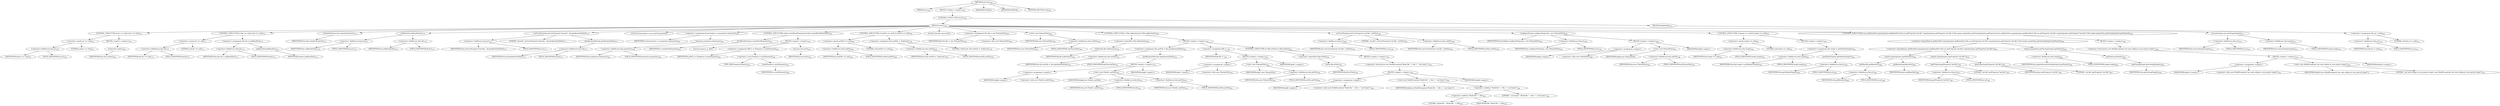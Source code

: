 digraph "execute" {  
"347" [label = <(METHOD,execute)<SUB>165</SUB>> ]
"12" [label = <(PARAM,this)<SUB>165</SUB>> ]
"348" [label = <(BLOCK,&lt;empty&gt;,&lt;empty&gt;)<SUB>165</SUB>> ]
"349" [label = <(CONTROL_STRUCTURE,try,try)<SUB>166</SUB>> ]
"350" [label = <(BLOCK,try,try)<SUB>166</SUB>> ]
"351" [label = <(CONTROL_STRUCTURE,if (p1 == null),if (p1 == null))<SUB>167</SUB>> ]
"352" [label = <(&lt;operator&gt;.equals,p1 == null)<SUB>167</SUB>> ]
"353" [label = <(&lt;operator&gt;.fieldAccess,this.p1)<SUB>167</SUB>> ]
"354" [label = <(IDENTIFIER,this,p1 == null)<SUB>167</SUB>> ]
"355" [label = <(FIELD_IDENTIFIER,p1,p1)<SUB>167</SUB>> ]
"356" [label = <(LITERAL,null,p1 == null)<SUB>167</SUB>> ]
"357" [label = <(BLOCK,&lt;empty&gt;,&lt;empty&gt;)<SUB>167</SUB>> ]
"358" [label = <(reinit,this.reinit())<SUB>168</SUB>> ]
"11" [label = <(IDENTIFIER,this,this.reinit())<SUB>168</SUB>> ]
"359" [label = <(CONTROL_STRUCTURE,if (dir == null),if (dir == null))<SUB>171</SUB>> ]
"360" [label = <(&lt;operator&gt;.equals,dir == null)<SUB>171</SUB>> ]
"361" [label = <(&lt;operator&gt;.fieldAccess,this.dir)<SUB>171</SUB>> ]
"362" [label = <(IDENTIFIER,this,dir == null)<SUB>171</SUB>> ]
"363" [label = <(FIELD_IDENTIFIER,dir,dir)<SUB>171</SUB>> ]
"364" [label = <(LITERAL,null,dir == null)<SUB>171</SUB>> ]
"365" [label = <(&lt;operator&gt;.assignment,this.dir = getBaseDir())<SUB>172</SUB>> ]
"366" [label = <(&lt;operator&gt;.fieldAccess,this.dir)<SUB>172</SUB>> ]
"367" [label = <(IDENTIFIER,this,this.dir = getBaseDir())<SUB>172</SUB>> ]
"368" [label = <(FIELD_IDENTIFIER,dir,dir)<SUB>172</SUB>> ]
"369" [label = <(getBaseDir,getBaseDir())<SUB>172</SUB>> ]
"370" [label = <(IDENTIFIER,project,getBaseDir())<SUB>172</SUB>> ]
"371" [label = <(initializeProject,this.initializeProject())<SUB>174</SUB>> ]
"13" [label = <(IDENTIFIER,this,this.initializeProject())<SUB>174</SUB>> ]
"372" [label = <(setBaseDir,setBaseDir(dir))<SUB>176</SUB>> ]
"373" [label = <(&lt;operator&gt;.fieldAccess,this.p1)<SUB>176</SUB>> ]
"374" [label = <(IDENTIFIER,this,setBaseDir(dir))<SUB>176</SUB>> ]
"375" [label = <(FIELD_IDENTIFIER,p1,p1)<SUB>176</SUB>> ]
"376" [label = <(&lt;operator&gt;.fieldAccess,this.dir)<SUB>176</SUB>> ]
"377" [label = <(IDENTIFIER,this,setBaseDir(dir))<SUB>176</SUB>> ]
"378" [label = <(FIELD_IDENTIFIER,dir,dir)<SUB>176</SUB>> ]
"379" [label = <(setUserProperty,setUserProperty(&quot;basedir&quot;, dir.getAbsolutePath()))<SUB>177</SUB>> ]
"380" [label = <(&lt;operator&gt;.fieldAccess,this.p1)<SUB>177</SUB>> ]
"381" [label = <(IDENTIFIER,this,setUserProperty(&quot;basedir&quot;, dir.getAbsolutePath()))<SUB>177</SUB>> ]
"382" [label = <(FIELD_IDENTIFIER,p1,p1)<SUB>177</SUB>> ]
"383" [label = <(LITERAL,&quot;basedir&quot;,setUserProperty(&quot;basedir&quot;, dir.getAbsolutePath()))<SUB>177</SUB>> ]
"384" [label = <(getAbsolutePath,dir.getAbsolutePath())<SUB>177</SUB>> ]
"385" [label = <(&lt;operator&gt;.fieldAccess,this.dir)<SUB>177</SUB>> ]
"386" [label = <(IDENTIFIER,this,dir.getAbsolutePath())<SUB>177</SUB>> ]
"387" [label = <(FIELD_IDENTIFIER,dir,dir)<SUB>177</SUB>> ]
"388" [label = <(LOCAL,Enumeration e: java.util.Enumeration)> ]
"389" [label = <(&lt;operator&gt;.assignment,Enumeration e = properties.elements())<SUB>180</SUB>> ]
"390" [label = <(IDENTIFIER,e,Enumeration e = properties.elements())<SUB>180</SUB>> ]
"391" [label = <(elements,properties.elements())<SUB>180</SUB>> ]
"392" [label = <(&lt;operator&gt;.fieldAccess,this.properties)<SUB>180</SUB>> ]
"393" [label = <(IDENTIFIER,this,properties.elements())<SUB>180</SUB>> ]
"394" [label = <(FIELD_IDENTIFIER,properties,properties)<SUB>180</SUB>> ]
"395" [label = <(CONTROL_STRUCTURE,while (e.hasMoreElements()),while (e.hasMoreElements()))<SUB>181</SUB>> ]
"396" [label = <(hasMoreElements,e.hasMoreElements())<SUB>181</SUB>> ]
"397" [label = <(IDENTIFIER,e,e.hasMoreElements())<SUB>181</SUB>> ]
"398" [label = <(BLOCK,&lt;empty&gt;,&lt;empty&gt;)<SUB>181</SUB>> ]
"399" [label = <(LOCAL,Property p: ANY)> ]
"400" [label = <(&lt;operator&gt;.assignment,ANY p = (Property) e.nextElement())<SUB>182</SUB>> ]
"401" [label = <(IDENTIFIER,p,ANY p = (Property) e.nextElement())<SUB>182</SUB>> ]
"402" [label = <(&lt;operator&gt;.cast,(Property) e.nextElement())<SUB>182</SUB>> ]
"403" [label = <(TYPE_REF,Property,Property)<SUB>182</SUB>> ]
"404" [label = <(nextElement,e.nextElement())<SUB>182</SUB>> ]
"405" [label = <(IDENTIFIER,e,e.nextElement())<SUB>182</SUB>> ]
"406" [label = <(execute,execute())<SUB>183</SUB>> ]
"407" [label = <(IDENTIFIER,p,execute())<SUB>183</SUB>> ]
"408" [label = <(CONTROL_STRUCTURE,if (antFile == null),if (antFile == null))<SUB>186</SUB>> ]
"409" [label = <(&lt;operator&gt;.equals,antFile == null)<SUB>186</SUB>> ]
"410" [label = <(&lt;operator&gt;.fieldAccess,this.antFile)<SUB>186</SUB>> ]
"411" [label = <(IDENTIFIER,this,antFile == null)<SUB>186</SUB>> ]
"412" [label = <(FIELD_IDENTIFIER,antFile,antFile)<SUB>186</SUB>> ]
"413" [label = <(LITERAL,null,antFile == null)<SUB>186</SUB>> ]
"414" [label = <(&lt;operator&gt;.assignment,this.antFile = &quot;build.xml&quot;)<SUB>187</SUB>> ]
"415" [label = <(&lt;operator&gt;.fieldAccess,this.antFile)<SUB>187</SUB>> ]
"416" [label = <(IDENTIFIER,this,this.antFile = &quot;build.xml&quot;)<SUB>187</SUB>> ]
"417" [label = <(FIELD_IDENTIFIER,antFile,antFile)<SUB>187</SUB>> ]
"418" [label = <(LITERAL,&quot;build.xml&quot;,this.antFile = &quot;build.xml&quot;)<SUB>187</SUB>> ]
"15" [label = <(LOCAL,File file: java.io.File)> ]
"419" [label = <(&lt;operator&gt;.assignment,File file = new File(antFile))<SUB>189</SUB>> ]
"420" [label = <(IDENTIFIER,file,File file = new File(antFile))<SUB>189</SUB>> ]
"421" [label = <(&lt;operator&gt;.alloc,new File(antFile))<SUB>189</SUB>> ]
"422" [label = <(&lt;init&gt;,new File(antFile))<SUB>189</SUB>> ]
"14" [label = <(IDENTIFIER,file,new File(antFile))<SUB>189</SUB>> ]
"423" [label = <(&lt;operator&gt;.fieldAccess,this.antFile)<SUB>189</SUB>> ]
"424" [label = <(IDENTIFIER,this,new File(antFile))<SUB>189</SUB>> ]
"425" [label = <(FIELD_IDENTIFIER,antFile,antFile)<SUB>189</SUB>> ]
"426" [label = <(CONTROL_STRUCTURE,if (!file.isAbsolute()),if (!file.isAbsolute()))<SUB>190</SUB>> ]
"427" [label = <(&lt;operator&gt;.logicalNot,!file.isAbsolute())<SUB>190</SUB>> ]
"428" [label = <(isAbsolute,file.isAbsolute())<SUB>190</SUB>> ]
"429" [label = <(IDENTIFIER,file,file.isAbsolute())<SUB>190</SUB>> ]
"430" [label = <(BLOCK,&lt;empty&gt;,&lt;empty&gt;)<SUB>190</SUB>> ]
"431" [label = <(&lt;operator&gt;.assignment,this.antFile = this.getAbsolutePath())<SUB>191</SUB>> ]
"432" [label = <(&lt;operator&gt;.fieldAccess,this.antFile)<SUB>191</SUB>> ]
"433" [label = <(IDENTIFIER,this,this.antFile = this.getAbsolutePath())<SUB>191</SUB>> ]
"434" [label = <(FIELD_IDENTIFIER,antFile,antFile)<SUB>191</SUB>> ]
"435" [label = <(getAbsolutePath,this.getAbsolutePath())<SUB>191</SUB>> ]
"436" [label = <(BLOCK,&lt;empty&gt;,&lt;empty&gt;)<SUB>191</SUB>> ]
"437" [label = <(&lt;operator&gt;.assignment,&lt;empty&gt;)> ]
"438" [label = <(IDENTIFIER,$obj6,&lt;empty&gt;)> ]
"439" [label = <(&lt;operator&gt;.alloc,new File(dir, antFile))<SUB>191</SUB>> ]
"440" [label = <(&lt;init&gt;,new File(dir, antFile))<SUB>191</SUB>> ]
"441" [label = <(IDENTIFIER,$obj6,new File(dir, antFile))> ]
"442" [label = <(&lt;operator&gt;.fieldAccess,this.dir)<SUB>191</SUB>> ]
"443" [label = <(IDENTIFIER,this,new File(dir, antFile))<SUB>191</SUB>> ]
"444" [label = <(FIELD_IDENTIFIER,dir,dir)<SUB>191</SUB>> ]
"445" [label = <(&lt;operator&gt;.fieldAccess,this.antFile)<SUB>191</SUB>> ]
"446" [label = <(IDENTIFIER,this,new File(dir, antFile))<SUB>191</SUB>> ]
"447" [label = <(FIELD_IDENTIFIER,antFile,antFile)<SUB>191</SUB>> ]
"448" [label = <(IDENTIFIER,$obj6,&lt;empty&gt;)> ]
"449" [label = <(&lt;operator&gt;.assignment,file = )<SUB>192</SUB>> ]
"450" [label = <(IDENTIFIER,file,file = )<SUB>192</SUB>> ]
"451" [label = <(BLOCK,&lt;empty&gt;,&lt;empty&gt;)<SUB>192</SUB>> ]
"452" [label = <(&lt;operator&gt;.assignment,&lt;empty&gt;)> ]
"453" [label = <(IDENTIFIER,$obj7,&lt;empty&gt;)> ]
"454" [label = <(&lt;operator&gt;.alloc,new File(antFile))<SUB>192</SUB>> ]
"455" [label = <(&lt;init&gt;,new File(antFile))<SUB>192</SUB>> ]
"456" [label = <(IDENTIFIER,$obj7,new File(antFile))> ]
"457" [label = <(&lt;operator&gt;.fieldAccess,this.antFile)<SUB>192</SUB>> ]
"458" [label = <(IDENTIFIER,this,new File(antFile))<SUB>192</SUB>> ]
"459" [label = <(FIELD_IDENTIFIER,antFile,antFile)<SUB>192</SUB>> ]
"460" [label = <(IDENTIFIER,$obj7,&lt;empty&gt;)> ]
"461" [label = <(CONTROL_STRUCTURE,if (!file.isFile()),if (!file.isFile()))<SUB>193</SUB>> ]
"462" [label = <(&lt;operator&gt;.logicalNot,!file.isFile())<SUB>193</SUB>> ]
"463" [label = <(isFile,file.isFile())<SUB>193</SUB>> ]
"464" [label = <(IDENTIFIER,file,file.isFile())<SUB>193</SUB>> ]
"465" [label = <(BLOCK,&lt;empty&gt;,&lt;empty&gt;)<SUB>193</SUB>> ]
"466" [label = <(&lt;operator&gt;.throw,throw new BuildException(&quot;Build file &quot; + file + &quot; not found.&quot;);)<SUB>194</SUB>> ]
"467" [label = <(BLOCK,&lt;empty&gt;,&lt;empty&gt;)<SUB>194</SUB>> ]
"468" [label = <(&lt;operator&gt;.assignment,&lt;empty&gt;)> ]
"469" [label = <(IDENTIFIER,$obj8,&lt;empty&gt;)> ]
"470" [label = <(&lt;operator&gt;.alloc,new BuildException(&quot;Build file &quot; + file + &quot; not found.&quot;))<SUB>194</SUB>> ]
"471" [label = <(&lt;init&gt;,new BuildException(&quot;Build file &quot; + file + &quot; not found.&quot;))<SUB>194</SUB>> ]
"472" [label = <(IDENTIFIER,$obj8,new BuildException(&quot;Build file &quot; + file + &quot; not found.&quot;))> ]
"473" [label = <(&lt;operator&gt;.addition,&quot;Build file &quot; + file + &quot; not found.&quot;)<SUB>194</SUB>> ]
"474" [label = <(&lt;operator&gt;.addition,&quot;Build file &quot; + file)<SUB>194</SUB>> ]
"475" [label = <(LITERAL,&quot;Build file &quot;,&quot;Build file &quot; + file)<SUB>194</SUB>> ]
"476" [label = <(IDENTIFIER,file,&quot;Build file &quot; + file)<SUB>194</SUB>> ]
"477" [label = <(LITERAL,&quot; not found.&quot;,&quot;Build file &quot; + file + &quot; not found.&quot;)<SUB>194</SUB>> ]
"478" [label = <(IDENTIFIER,$obj8,&lt;empty&gt;)> ]
"479" [label = <(setUserProperty,setUserProperty(&quot;ant.file&quot;, antFile))<SUB>198</SUB>> ]
"480" [label = <(&lt;operator&gt;.fieldAccess,this.p1)<SUB>198</SUB>> ]
"481" [label = <(IDENTIFIER,this,setUserProperty(&quot;ant.file&quot;, antFile))<SUB>198</SUB>> ]
"482" [label = <(FIELD_IDENTIFIER,p1,p1)<SUB>198</SUB>> ]
"483" [label = <(LITERAL,&quot;ant.file&quot;,setUserProperty(&quot;ant.file&quot;, antFile))<SUB>198</SUB>> ]
"484" [label = <(&lt;operator&gt;.fieldAccess,this.antFile)<SUB>198</SUB>> ]
"485" [label = <(IDENTIFIER,this,setUserProperty(&quot;ant.file&quot;, antFile))<SUB>198</SUB>> ]
"486" [label = <(FIELD_IDENTIFIER,antFile,antFile)<SUB>198</SUB>> ]
"487" [label = <(configureProject,configureProject(p1, new File(antFile)))<SUB>199</SUB>> ]
"488" [label = <(IDENTIFIER,ProjectHelper,configureProject(p1, new File(antFile)))<SUB>199</SUB>> ]
"489" [label = <(&lt;operator&gt;.fieldAccess,this.p1)<SUB>199</SUB>> ]
"490" [label = <(IDENTIFIER,this,configureProject(p1, new File(antFile)))<SUB>199</SUB>> ]
"491" [label = <(FIELD_IDENTIFIER,p1,p1)<SUB>199</SUB>> ]
"492" [label = <(BLOCK,&lt;empty&gt;,&lt;empty&gt;)<SUB>199</SUB>> ]
"493" [label = <(&lt;operator&gt;.assignment,&lt;empty&gt;)> ]
"494" [label = <(IDENTIFIER,$obj9,&lt;empty&gt;)> ]
"495" [label = <(&lt;operator&gt;.alloc,new File(antFile))<SUB>199</SUB>> ]
"496" [label = <(&lt;init&gt;,new File(antFile))<SUB>199</SUB>> ]
"497" [label = <(IDENTIFIER,$obj9,new File(antFile))> ]
"498" [label = <(&lt;operator&gt;.fieldAccess,this.antFile)<SUB>199</SUB>> ]
"499" [label = <(IDENTIFIER,this,new File(antFile))<SUB>199</SUB>> ]
"500" [label = <(FIELD_IDENTIFIER,antFile,antFile)<SUB>199</SUB>> ]
"501" [label = <(IDENTIFIER,$obj9,&lt;empty&gt;)> ]
"502" [label = <(CONTROL_STRUCTURE,if (target == null),if (target == null))<SUB>201</SUB>> ]
"503" [label = <(&lt;operator&gt;.equals,target == null)<SUB>201</SUB>> ]
"504" [label = <(&lt;operator&gt;.fieldAccess,this.target)<SUB>201</SUB>> ]
"505" [label = <(IDENTIFIER,this,target == null)<SUB>201</SUB>> ]
"506" [label = <(FIELD_IDENTIFIER,target,target)<SUB>201</SUB>> ]
"507" [label = <(LITERAL,null,target == null)<SUB>201</SUB>> ]
"508" [label = <(BLOCK,&lt;empty&gt;,&lt;empty&gt;)<SUB>201</SUB>> ]
"509" [label = <(&lt;operator&gt;.assignment,this.target = getDefaultTarget())<SUB>202</SUB>> ]
"510" [label = <(&lt;operator&gt;.fieldAccess,this.target)<SUB>202</SUB>> ]
"511" [label = <(IDENTIFIER,this,this.target = getDefaultTarget())<SUB>202</SUB>> ]
"512" [label = <(FIELD_IDENTIFIER,target,target)<SUB>202</SUB>> ]
"513" [label = <(getDefaultTarget,getDefaultTarget())<SUB>202</SUB>> ]
"514" [label = <(&lt;operator&gt;.fieldAccess,this.p1)<SUB>202</SUB>> ]
"515" [label = <(IDENTIFIER,this,getDefaultTarget())<SUB>202</SUB>> ]
"516" [label = <(FIELD_IDENTIFIER,p1,p1)<SUB>202</SUB>> ]
"517" [label = <(CONTROL_STRUCTURE,if (p1.getBaseDir().equals(project.getBaseDir()) &amp;&amp; p1.getProperty(&quot;ant.file&quot;).equals(project.getProperty(&quot;ant.file&quot;)) &amp;&amp; target.equals(this.getOwningTarget().getName())),if (p1.getBaseDir().equals(project.getBaseDir()) &amp;&amp; p1.getProperty(&quot;ant.file&quot;).equals(project.getProperty(&quot;ant.file&quot;)) &amp;&amp; target.equals(this.getOwningTarget().getName())))<SUB>206</SUB>> ]
"518" [label = <(&lt;operator&gt;.logicalAnd,p1.getBaseDir().equals(project.getBaseDir()) &amp;&amp; p1.getProperty(&quot;ant.file&quot;).equals(project.getProperty(&quot;ant.file&quot;)) &amp;&amp; target.equals(this.getOwningTarget().getName()))<SUB>206</SUB>> ]
"519" [label = <(&lt;operator&gt;.logicalAnd,p1.getBaseDir().equals(project.getBaseDir()) &amp;&amp; p1.getProperty(&quot;ant.file&quot;).equals(project.getProperty(&quot;ant.file&quot;)))<SUB>206</SUB>> ]
"520" [label = <(equals,equals(project.getBaseDir()))<SUB>206</SUB>> ]
"521" [label = <(getBaseDir,getBaseDir())<SUB>206</SUB>> ]
"522" [label = <(&lt;operator&gt;.fieldAccess,this.p1)<SUB>206</SUB>> ]
"523" [label = <(IDENTIFIER,this,getBaseDir())<SUB>206</SUB>> ]
"524" [label = <(FIELD_IDENTIFIER,p1,p1)<SUB>206</SUB>> ]
"525" [label = <(getBaseDir,getBaseDir())<SUB>206</SUB>> ]
"526" [label = <(IDENTIFIER,project,getBaseDir())<SUB>206</SUB>> ]
"527" [label = <(equals,equals(project.getProperty(&quot;ant.file&quot;)))<SUB>207</SUB>> ]
"528" [label = <(getProperty,getProperty(&quot;ant.file&quot;))<SUB>207</SUB>> ]
"529" [label = <(&lt;operator&gt;.fieldAccess,this.p1)<SUB>207</SUB>> ]
"530" [label = <(IDENTIFIER,this,getProperty(&quot;ant.file&quot;))<SUB>207</SUB>> ]
"531" [label = <(FIELD_IDENTIFIER,p1,p1)<SUB>207</SUB>> ]
"532" [label = <(LITERAL,&quot;ant.file&quot;,getProperty(&quot;ant.file&quot;))<SUB>207</SUB>> ]
"533" [label = <(getProperty,getProperty(&quot;ant.file&quot;))<SUB>207</SUB>> ]
"534" [label = <(IDENTIFIER,project,getProperty(&quot;ant.file&quot;))<SUB>207</SUB>> ]
"535" [label = <(LITERAL,&quot;ant.file&quot;,getProperty(&quot;ant.file&quot;))<SUB>207</SUB>> ]
"536" [label = <(equals,equals(this.getOwningTarget().getName()))<SUB>208</SUB>> ]
"537" [label = <(&lt;operator&gt;.fieldAccess,this.target)<SUB>208</SUB>> ]
"538" [label = <(IDENTIFIER,this,equals(this.getOwningTarget().getName()))<SUB>208</SUB>> ]
"539" [label = <(FIELD_IDENTIFIER,target,target)<SUB>208</SUB>> ]
"540" [label = <(getName,getName())<SUB>208</SUB>> ]
"541" [label = <(getOwningTarget,getOwningTarget())<SUB>208</SUB>> ]
"16" [label = <(IDENTIFIER,this,getOwningTarget())<SUB>208</SUB>> ]
"542" [label = <(BLOCK,&lt;empty&gt;,&lt;empty&gt;)<SUB>208</SUB>> ]
"543" [label = <(&lt;operator&gt;.throw,throw new BuildException(&quot;ant task calling its own parent target&quot;);)<SUB>210</SUB>> ]
"544" [label = <(BLOCK,&lt;empty&gt;,&lt;empty&gt;)<SUB>210</SUB>> ]
"545" [label = <(&lt;operator&gt;.assignment,&lt;empty&gt;)> ]
"546" [label = <(IDENTIFIER,$obj10,&lt;empty&gt;)> ]
"547" [label = <(&lt;operator&gt;.alloc,new BuildException(&quot;ant task calling its own parent target&quot;))<SUB>210</SUB>> ]
"548" [label = <(&lt;init&gt;,new BuildException(&quot;ant task calling its own parent target&quot;))<SUB>210</SUB>> ]
"549" [label = <(IDENTIFIER,$obj10,new BuildException(&quot;ant task calling its own parent target&quot;))> ]
"550" [label = <(LITERAL,&quot;ant task calling its own parent target&quot;,new BuildException(&quot;ant task calling its own parent target&quot;))<SUB>210</SUB>> ]
"551" [label = <(IDENTIFIER,$obj10,&lt;empty&gt;)> ]
"552" [label = <(executeTarget,executeTarget(target))<SUB>213</SUB>> ]
"553" [label = <(&lt;operator&gt;.fieldAccess,this.p1)<SUB>213</SUB>> ]
"554" [label = <(IDENTIFIER,this,executeTarget(target))<SUB>213</SUB>> ]
"555" [label = <(FIELD_IDENTIFIER,p1,p1)<SUB>213</SUB>> ]
"556" [label = <(&lt;operator&gt;.fieldAccess,this.target)<SUB>213</SUB>> ]
"557" [label = <(IDENTIFIER,this,executeTarget(target))<SUB>213</SUB>> ]
"558" [label = <(FIELD_IDENTIFIER,target,target)<SUB>213</SUB>> ]
"559" [label = <(BLOCK,finally,finally)<SUB>214</SUB>> ]
"560" [label = <(&lt;operator&gt;.assignment,this.p1 = null)<SUB>216</SUB>> ]
"561" [label = <(&lt;operator&gt;.fieldAccess,this.p1)<SUB>216</SUB>> ]
"562" [label = <(IDENTIFIER,this,this.p1 = null)<SUB>216</SUB>> ]
"563" [label = <(FIELD_IDENTIFIER,p1,p1)<SUB>216</SUB>> ]
"564" [label = <(LITERAL,null,this.p1 = null)<SUB>216</SUB>> ]
"565" [label = <(MODIFIER,PUBLIC)> ]
"566" [label = <(MODIFIER,VIRTUAL)> ]
"567" [label = <(METHOD_RETURN,void)<SUB>165</SUB>> ]
  "347" -> "12" 
  "347" -> "348" 
  "347" -> "565" 
  "347" -> "566" 
  "347" -> "567" 
  "348" -> "349" 
  "349" -> "350" 
  "349" -> "559" 
  "350" -> "351" 
  "350" -> "359" 
  "350" -> "371" 
  "350" -> "372" 
  "350" -> "379" 
  "350" -> "388" 
  "350" -> "389" 
  "350" -> "395" 
  "350" -> "408" 
  "350" -> "15" 
  "350" -> "419" 
  "350" -> "422" 
  "350" -> "426" 
  "350" -> "479" 
  "350" -> "487" 
  "350" -> "502" 
  "350" -> "517" 
  "350" -> "552" 
  "351" -> "352" 
  "351" -> "357" 
  "352" -> "353" 
  "352" -> "356" 
  "353" -> "354" 
  "353" -> "355" 
  "357" -> "358" 
  "358" -> "11" 
  "359" -> "360" 
  "359" -> "365" 
  "360" -> "361" 
  "360" -> "364" 
  "361" -> "362" 
  "361" -> "363" 
  "365" -> "366" 
  "365" -> "369" 
  "366" -> "367" 
  "366" -> "368" 
  "369" -> "370" 
  "371" -> "13" 
  "372" -> "373" 
  "372" -> "376" 
  "373" -> "374" 
  "373" -> "375" 
  "376" -> "377" 
  "376" -> "378" 
  "379" -> "380" 
  "379" -> "383" 
  "379" -> "384" 
  "380" -> "381" 
  "380" -> "382" 
  "384" -> "385" 
  "385" -> "386" 
  "385" -> "387" 
  "389" -> "390" 
  "389" -> "391" 
  "391" -> "392" 
  "392" -> "393" 
  "392" -> "394" 
  "395" -> "396" 
  "395" -> "398" 
  "396" -> "397" 
  "398" -> "399" 
  "398" -> "400" 
  "398" -> "406" 
  "400" -> "401" 
  "400" -> "402" 
  "402" -> "403" 
  "402" -> "404" 
  "404" -> "405" 
  "406" -> "407" 
  "408" -> "409" 
  "408" -> "414" 
  "409" -> "410" 
  "409" -> "413" 
  "410" -> "411" 
  "410" -> "412" 
  "414" -> "415" 
  "414" -> "418" 
  "415" -> "416" 
  "415" -> "417" 
  "419" -> "420" 
  "419" -> "421" 
  "422" -> "14" 
  "422" -> "423" 
  "423" -> "424" 
  "423" -> "425" 
  "426" -> "427" 
  "426" -> "430" 
  "427" -> "428" 
  "428" -> "429" 
  "430" -> "431" 
  "430" -> "449" 
  "430" -> "461" 
  "431" -> "432" 
  "431" -> "435" 
  "432" -> "433" 
  "432" -> "434" 
  "435" -> "436" 
  "436" -> "437" 
  "436" -> "440" 
  "436" -> "448" 
  "437" -> "438" 
  "437" -> "439" 
  "440" -> "441" 
  "440" -> "442" 
  "440" -> "445" 
  "442" -> "443" 
  "442" -> "444" 
  "445" -> "446" 
  "445" -> "447" 
  "449" -> "450" 
  "449" -> "451" 
  "451" -> "452" 
  "451" -> "455" 
  "451" -> "460" 
  "452" -> "453" 
  "452" -> "454" 
  "455" -> "456" 
  "455" -> "457" 
  "457" -> "458" 
  "457" -> "459" 
  "461" -> "462" 
  "461" -> "465" 
  "462" -> "463" 
  "463" -> "464" 
  "465" -> "466" 
  "466" -> "467" 
  "467" -> "468" 
  "467" -> "471" 
  "467" -> "478" 
  "468" -> "469" 
  "468" -> "470" 
  "471" -> "472" 
  "471" -> "473" 
  "473" -> "474" 
  "473" -> "477" 
  "474" -> "475" 
  "474" -> "476" 
  "479" -> "480" 
  "479" -> "483" 
  "479" -> "484" 
  "480" -> "481" 
  "480" -> "482" 
  "484" -> "485" 
  "484" -> "486" 
  "487" -> "488" 
  "487" -> "489" 
  "487" -> "492" 
  "489" -> "490" 
  "489" -> "491" 
  "492" -> "493" 
  "492" -> "496" 
  "492" -> "501" 
  "493" -> "494" 
  "493" -> "495" 
  "496" -> "497" 
  "496" -> "498" 
  "498" -> "499" 
  "498" -> "500" 
  "502" -> "503" 
  "502" -> "508" 
  "503" -> "504" 
  "503" -> "507" 
  "504" -> "505" 
  "504" -> "506" 
  "508" -> "509" 
  "509" -> "510" 
  "509" -> "513" 
  "510" -> "511" 
  "510" -> "512" 
  "513" -> "514" 
  "514" -> "515" 
  "514" -> "516" 
  "517" -> "518" 
  "517" -> "542" 
  "518" -> "519" 
  "518" -> "536" 
  "519" -> "520" 
  "519" -> "527" 
  "520" -> "521" 
  "520" -> "525" 
  "521" -> "522" 
  "522" -> "523" 
  "522" -> "524" 
  "525" -> "526" 
  "527" -> "528" 
  "527" -> "533" 
  "528" -> "529" 
  "528" -> "532" 
  "529" -> "530" 
  "529" -> "531" 
  "533" -> "534" 
  "533" -> "535" 
  "536" -> "537" 
  "536" -> "540" 
  "537" -> "538" 
  "537" -> "539" 
  "540" -> "541" 
  "541" -> "16" 
  "542" -> "543" 
  "543" -> "544" 
  "544" -> "545" 
  "544" -> "548" 
  "544" -> "551" 
  "545" -> "546" 
  "545" -> "547" 
  "548" -> "549" 
  "548" -> "550" 
  "552" -> "553" 
  "552" -> "556" 
  "553" -> "554" 
  "553" -> "555" 
  "556" -> "557" 
  "556" -> "558" 
  "559" -> "560" 
  "560" -> "561" 
  "560" -> "564" 
  "561" -> "562" 
  "561" -> "563" 
}
